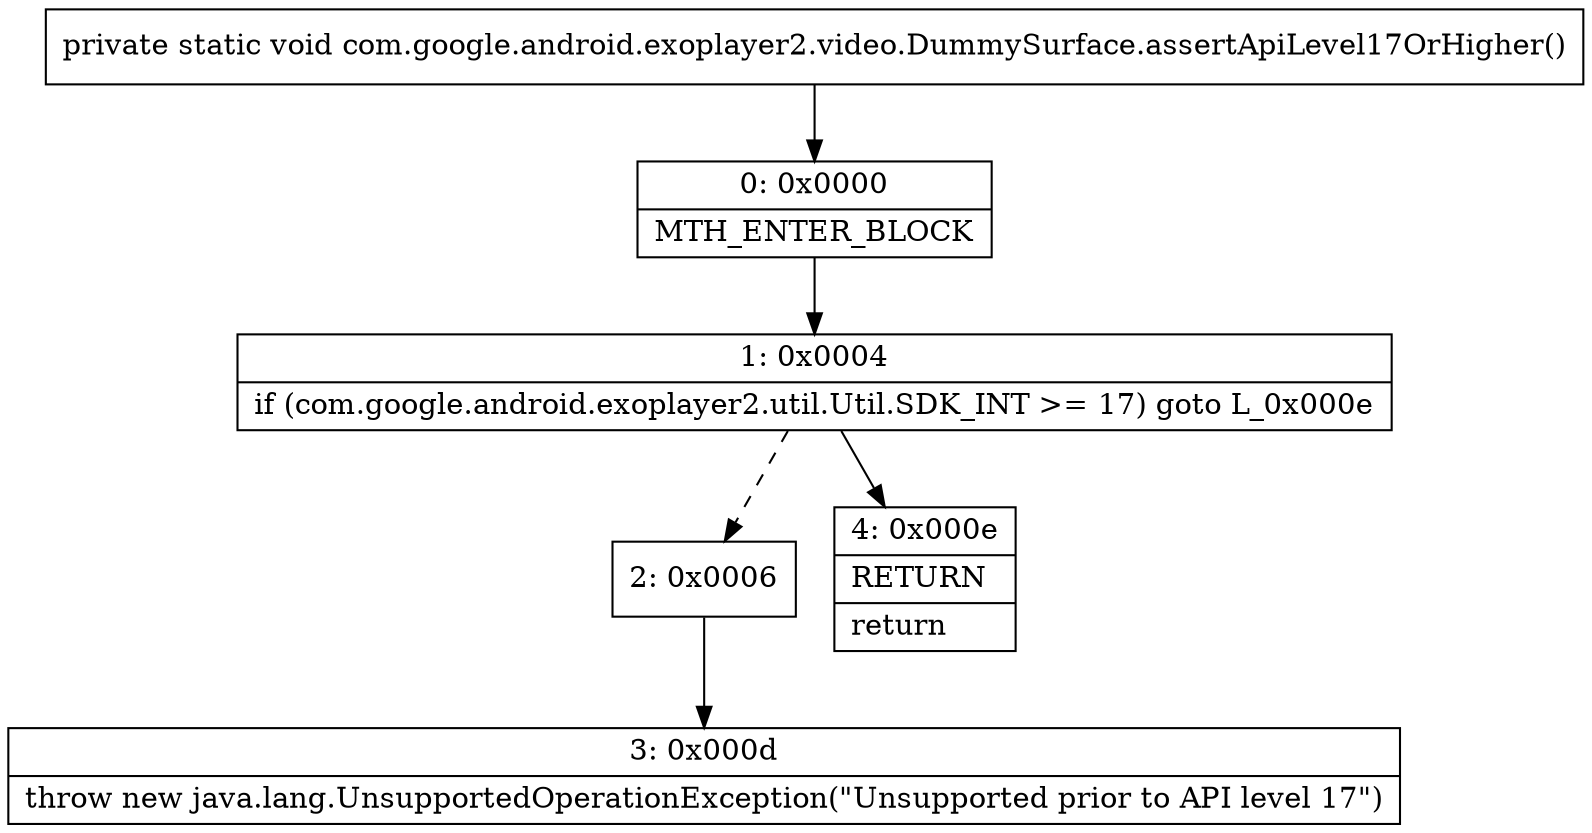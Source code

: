digraph "CFG forcom.google.android.exoplayer2.video.DummySurface.assertApiLevel17OrHigher()V" {
Node_0 [shape=record,label="{0\:\ 0x0000|MTH_ENTER_BLOCK\l}"];
Node_1 [shape=record,label="{1\:\ 0x0004|if (com.google.android.exoplayer2.util.Util.SDK_INT \>= 17) goto L_0x000e\l}"];
Node_2 [shape=record,label="{2\:\ 0x0006}"];
Node_3 [shape=record,label="{3\:\ 0x000d|throw new java.lang.UnsupportedOperationException(\"Unsupported prior to API level 17\")\l}"];
Node_4 [shape=record,label="{4\:\ 0x000e|RETURN\l|return\l}"];
MethodNode[shape=record,label="{private static void com.google.android.exoplayer2.video.DummySurface.assertApiLevel17OrHigher() }"];
MethodNode -> Node_0;
Node_0 -> Node_1;
Node_1 -> Node_2[style=dashed];
Node_1 -> Node_4;
Node_2 -> Node_3;
}

